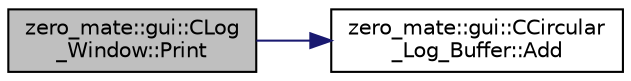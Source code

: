 digraph "zero_mate::gui::CLog_Window::Print"
{
 // LATEX_PDF_SIZE
  bgcolor="transparent";
  edge [fontname="Helvetica",fontsize="10",labelfontname="Helvetica",labelfontsize="10"];
  node [fontname="Helvetica",fontsize="10",shape=record];
  rankdir="LR";
  Node1 [label="zero_mate::gui::CLog\l_Window::Print",height=0.2,width=0.4,color="black", fillcolor="grey75", style="filled", fontcolor="black",tooltip=" "];
  Node1 -> Node2 [color="midnightblue",fontsize="10",style="solid",fontname="Helvetica"];
  Node2 [label="zero_mate::gui::CCircular\l_Log_Buffer::Add",height=0.2,width=0.4,color="black",URL="$classzero__mate_1_1gui_1_1CCircular__Log__Buffer.html#aa8b45ef3c4ca74bce9b84a04c47241ce",tooltip=" "];
}

